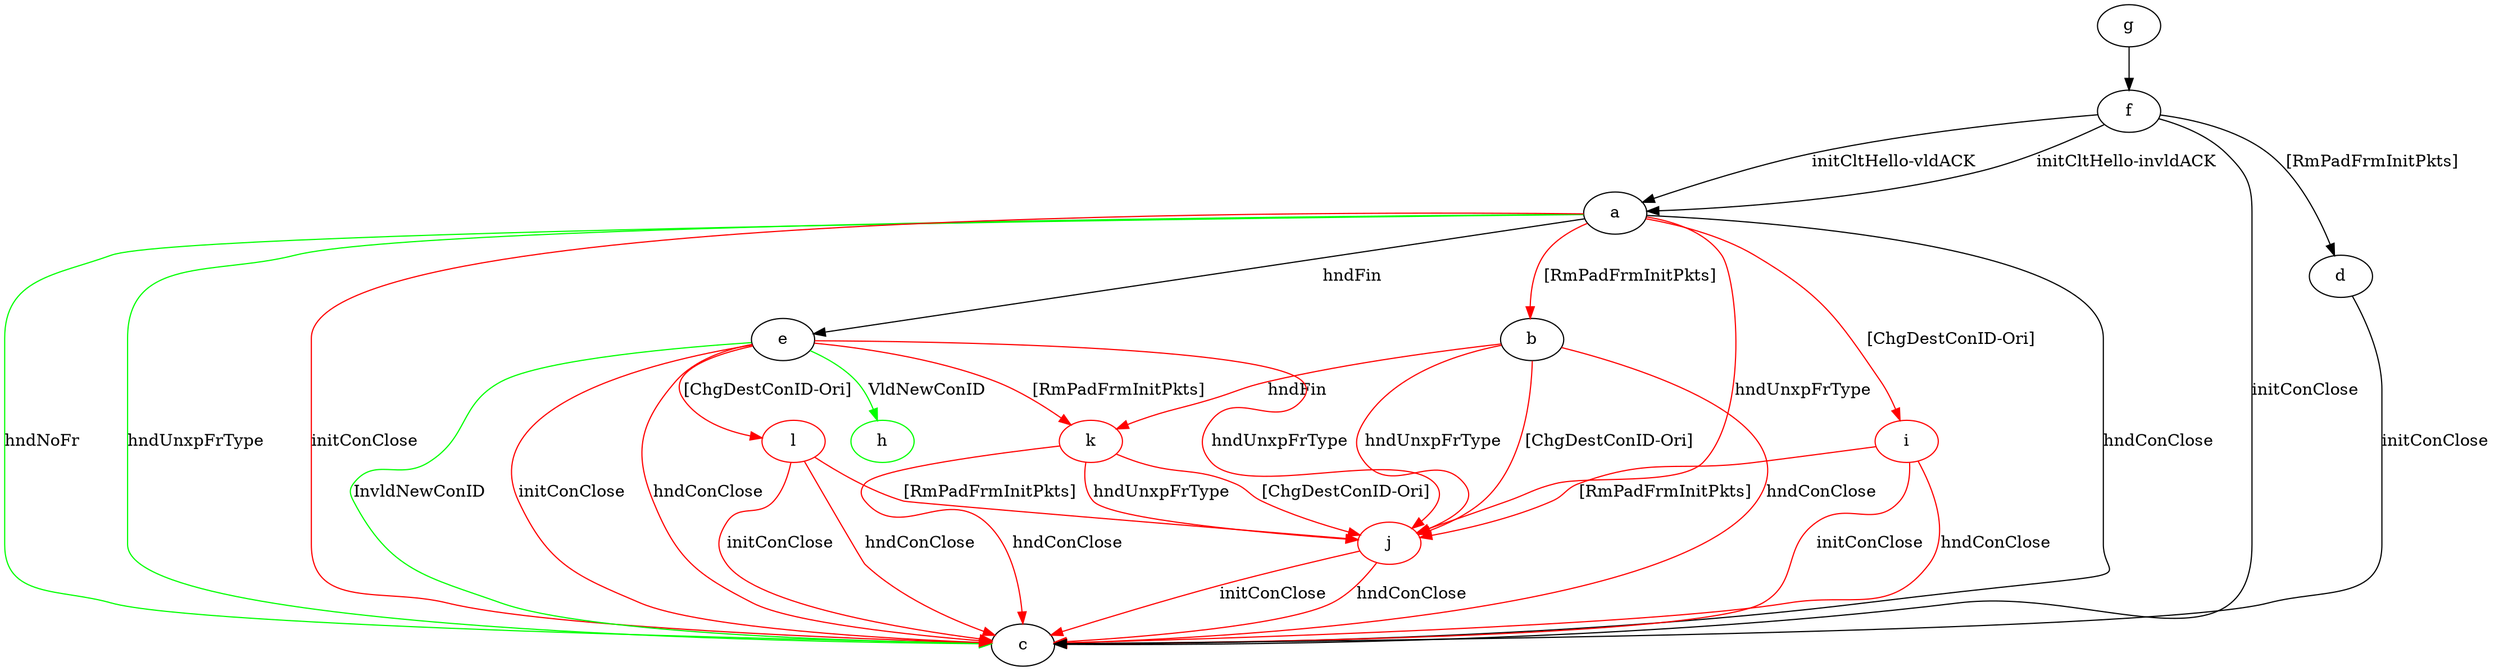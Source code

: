digraph "" {
	a -> b	[key=0,
		color=red,
		label="[RmPadFrmInitPkts] "];
	a -> c	[key=0,
		label="hndConClose "];
	a -> c	[key=1,
		color=green,
		label="hndNoFr "];
	a -> c	[key=2,
		color=green,
		label="hndUnxpFrType "];
	a -> c	[key=3,
		color=red,
		label="initConClose "];
	a -> e	[key=0,
		label="hndFin "];
	i	[color=red];
	a -> i	[key=0,
		color=red,
		label="[ChgDestConID-Ori] "];
	j	[color=red];
	a -> j	[key=0,
		color=red,
		label="hndUnxpFrType "];
	b -> c	[key=0,
		color=red,
		label="hndConClose "];
	b -> j	[key=0,
		color=red,
		label="hndUnxpFrType "];
	b -> j	[key=1,
		color=red,
		label="[ChgDestConID-Ori] "];
	k	[color=red];
	b -> k	[key=0,
		color=red,
		label="hndFin "];
	d -> c	[key=0,
		label="initConClose "];
	e -> c	[key=0,
		color=green,
		label="InvldNewConID "];
	e -> c	[key=1,
		color=red,
		label="initConClose "];
	e -> c	[key=2,
		color=red,
		label="hndConClose "];
	h	[color=green];
	e -> h	[key=0,
		color=green,
		label="VldNewConID "];
	e -> j	[key=0,
		color=red,
		label="hndUnxpFrType "];
	e -> k	[key=0,
		color=red,
		label="[RmPadFrmInitPkts] "];
	l	[color=red];
	e -> l	[key=0,
		color=red,
		label="[ChgDestConID-Ori] "];
	f -> a	[key=0,
		label="initCltHello-vldACK "];
	f -> a	[key=1,
		label="initCltHello-invldACK "];
	f -> c	[key=0,
		label="initConClose "];
	f -> d	[key=0,
		label="[RmPadFrmInitPkts] "];
	g -> f	[key=0];
	i -> c	[key=0,
		color=red,
		label="initConClose "];
	i -> c	[key=1,
		color=red,
		label="hndConClose "];
	i -> j	[key=0,
		color=red,
		label="[RmPadFrmInitPkts] "];
	j -> c	[key=0,
		color=red,
		label="initConClose "];
	j -> c	[key=1,
		color=red,
		label="hndConClose "];
	k -> c	[key=0,
		color=red,
		label="hndConClose "];
	k -> j	[key=0,
		color=red,
		label="hndUnxpFrType "];
	k -> j	[key=1,
		color=red,
		label="[ChgDestConID-Ori] "];
	l -> c	[key=0,
		color=red,
		label="initConClose "];
	l -> c	[key=1,
		color=red,
		label="hndConClose "];
	l -> j	[key=0,
		color=red,
		label="[RmPadFrmInitPkts] "];
}
